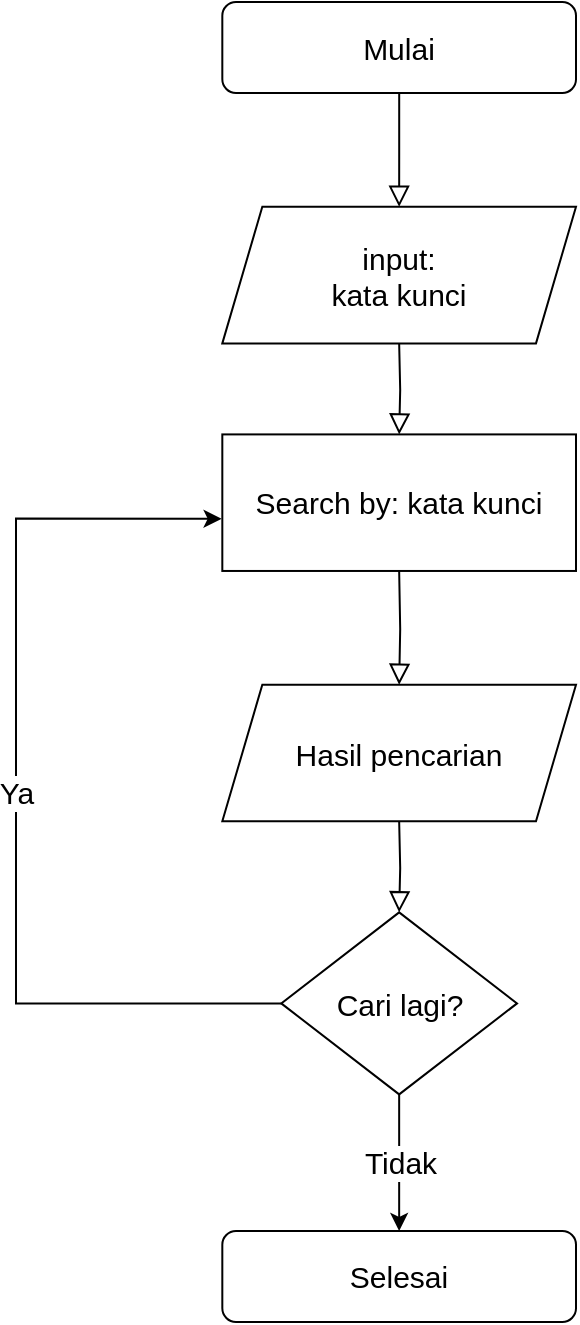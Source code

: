 <mxfile version="22.0.4" type="github">
  <diagram id="C5RBs43oDa-KdzZeNtuy" name="Page-1">
    <mxGraphModel dx="1556" dy="798" grid="1" gridSize="10" guides="1" tooltips="1" connect="1" arrows="1" fold="1" page="1" pageScale="1" pageWidth="827" pageHeight="1169" math="0" shadow="0">
      <root>
        <mxCell id="WIyWlLk6GJQsqaUBKTNV-0" />
        <mxCell id="WIyWlLk6GJQsqaUBKTNV-1" parent="WIyWlLk6GJQsqaUBKTNV-0" />
        <mxCell id="WIyWlLk6GJQsqaUBKTNV-2" value="" style="rounded=0;html=1;jettySize=auto;orthogonalLoop=1;fontSize=11;endArrow=block;endFill=0;endSize=8;strokeWidth=1;shadow=0;labelBackgroundColor=none;edgeStyle=orthogonalEdgeStyle;" parent="WIyWlLk6GJQsqaUBKTNV-1" source="WIyWlLk6GJQsqaUBKTNV-3" edge="1">
          <mxGeometry relative="1" as="geometry">
            <mxPoint x="421.579" y="172.414" as="targetPoint" />
          </mxGeometry>
        </mxCell>
        <mxCell id="WIyWlLk6GJQsqaUBKTNV-3" value="Mulai" style="rounded=1;whiteSpace=wrap;html=1;fontSize=15;glass=0;strokeWidth=1;shadow=0;" parent="WIyWlLk6GJQsqaUBKTNV-1" vertex="1">
          <mxGeometry x="333.158" y="70" width="176.842" height="45.517" as="geometry" />
        </mxCell>
        <mxCell id="7ZChgCaq_TCVAsnMnDnc-0" value="Search by: kata kunci" style="rounded=0;whiteSpace=wrap;html=1;fontSize=15;" vertex="1" parent="WIyWlLk6GJQsqaUBKTNV-1">
          <mxGeometry x="333.158" y="286.207" width="176.842" height="68.276" as="geometry" />
        </mxCell>
        <mxCell id="7ZChgCaq_TCVAsnMnDnc-1" value="input:&lt;br style=&quot;font-size: 15px;&quot;&gt;kata kunci" style="shape=parallelogram;perimeter=parallelogramPerimeter;whiteSpace=wrap;html=1;fixedSize=1;fontSize=15;" vertex="1" parent="WIyWlLk6GJQsqaUBKTNV-1">
          <mxGeometry x="333.158" y="172.414" width="176.842" height="68.276" as="geometry" />
        </mxCell>
        <mxCell id="7ZChgCaq_TCVAsnMnDnc-2" value="" style="rounded=0;html=1;jettySize=auto;orthogonalLoop=1;fontSize=11;endArrow=block;endFill=0;endSize=8;strokeWidth=1;shadow=0;labelBackgroundColor=none;edgeStyle=orthogonalEdgeStyle;entryX=0.5;entryY=0;entryDx=0;entryDy=0;" edge="1" parent="WIyWlLk6GJQsqaUBKTNV-1" target="7ZChgCaq_TCVAsnMnDnc-0">
          <mxGeometry relative="1" as="geometry">
            <mxPoint x="421.579" y="240.69" as="sourcePoint" />
            <mxPoint x="436.316" y="183.793" as="targetPoint" />
          </mxGeometry>
        </mxCell>
        <mxCell id="7ZChgCaq_TCVAsnMnDnc-6" value="Hasil pencarian" style="shape=parallelogram;perimeter=parallelogramPerimeter;whiteSpace=wrap;html=1;fixedSize=1;fontSize=15;" vertex="1" parent="WIyWlLk6GJQsqaUBKTNV-1">
          <mxGeometry x="333.158" y="411.379" width="176.842" height="68.276" as="geometry" />
        </mxCell>
        <mxCell id="7ZChgCaq_TCVAsnMnDnc-7" value="" style="rounded=0;html=1;jettySize=auto;orthogonalLoop=1;fontSize=11;endArrow=block;endFill=0;endSize=8;strokeWidth=1;shadow=0;labelBackgroundColor=none;edgeStyle=orthogonalEdgeStyle;entryX=0.5;entryY=0;entryDx=0;entryDy=0;" edge="1" parent="WIyWlLk6GJQsqaUBKTNV-1" target="7ZChgCaq_TCVAsnMnDnc-6">
          <mxGeometry relative="1" as="geometry">
            <mxPoint x="421.579" y="354.483" as="sourcePoint" />
            <mxPoint x="436.316" y="297.586" as="targetPoint" />
          </mxGeometry>
        </mxCell>
        <mxCell id="7ZChgCaq_TCVAsnMnDnc-8" value="Cari lagi?" style="rhombus;whiteSpace=wrap;html=1;fontSize=15;" vertex="1" parent="WIyWlLk6GJQsqaUBKTNV-1">
          <mxGeometry x="362.632" y="525.172" width="117.895" height="91.034" as="geometry" />
        </mxCell>
        <mxCell id="7ZChgCaq_TCVAsnMnDnc-9" value="" style="endArrow=classic;html=1;rounded=0;exitX=0;exitY=0.5;exitDx=0;exitDy=0;entryX=-0.002;entryY=0.618;entryDx=0;entryDy=0;entryPerimeter=0;" edge="1" parent="WIyWlLk6GJQsqaUBKTNV-1" source="7ZChgCaq_TCVAsnMnDnc-8" target="7ZChgCaq_TCVAsnMnDnc-0">
          <mxGeometry relative="1" as="geometry">
            <mxPoint x="554.211" y="479.655" as="sourcePoint" />
            <mxPoint x="701.579" y="479.655" as="targetPoint" />
            <Array as="points">
              <mxPoint x="230" y="570.69" />
              <mxPoint x="230" y="456.897" />
              <mxPoint x="230" y="328.31" />
            </Array>
          </mxGeometry>
        </mxCell>
        <mxCell id="7ZChgCaq_TCVAsnMnDnc-10" value="Ya" style="edgeLabel;resizable=0;html=1;align=center;verticalAlign=middle;fontSize=15;" connectable="0" vertex="1" parent="7ZChgCaq_TCVAsnMnDnc-9">
          <mxGeometry relative="1" as="geometry" />
        </mxCell>
        <mxCell id="7ZChgCaq_TCVAsnMnDnc-11" value="" style="endArrow=classic;html=1;rounded=0;exitX=0.5;exitY=1;exitDx=0;exitDy=0;" edge="1" parent="WIyWlLk6GJQsqaUBKTNV-1" source="7ZChgCaq_TCVAsnMnDnc-8">
          <mxGeometry relative="1" as="geometry">
            <mxPoint x="554.211" y="479.655" as="sourcePoint" />
            <mxPoint x="421.579" y="684.483" as="targetPoint" />
          </mxGeometry>
        </mxCell>
        <mxCell id="7ZChgCaq_TCVAsnMnDnc-12" value="Tidak" style="edgeLabel;resizable=0;html=1;align=center;verticalAlign=middle;fontSize=15;" connectable="0" vertex="1" parent="7ZChgCaq_TCVAsnMnDnc-11">
          <mxGeometry relative="1" as="geometry" />
        </mxCell>
        <mxCell id="7ZChgCaq_TCVAsnMnDnc-13" value="Selesai" style="rounded=1;whiteSpace=wrap;html=1;fontSize=15;glass=0;strokeWidth=1;shadow=0;" vertex="1" parent="WIyWlLk6GJQsqaUBKTNV-1">
          <mxGeometry x="333.158" y="684.483" width="176.842" height="45.517" as="geometry" />
        </mxCell>
        <mxCell id="7ZChgCaq_TCVAsnMnDnc-14" value="" style="rounded=0;html=1;jettySize=auto;orthogonalLoop=1;fontSize=11;endArrow=block;endFill=0;endSize=8;strokeWidth=1;shadow=0;labelBackgroundColor=none;edgeStyle=orthogonalEdgeStyle;entryX=0.5;entryY=0;entryDx=0;entryDy=0;" edge="1" parent="WIyWlLk6GJQsqaUBKTNV-1" target="7ZChgCaq_TCVAsnMnDnc-8">
          <mxGeometry relative="1" as="geometry">
            <mxPoint x="421.579" y="479.655" as="sourcePoint" />
            <mxPoint x="436.316" y="422.759" as="targetPoint" />
          </mxGeometry>
        </mxCell>
      </root>
    </mxGraphModel>
  </diagram>
</mxfile>
